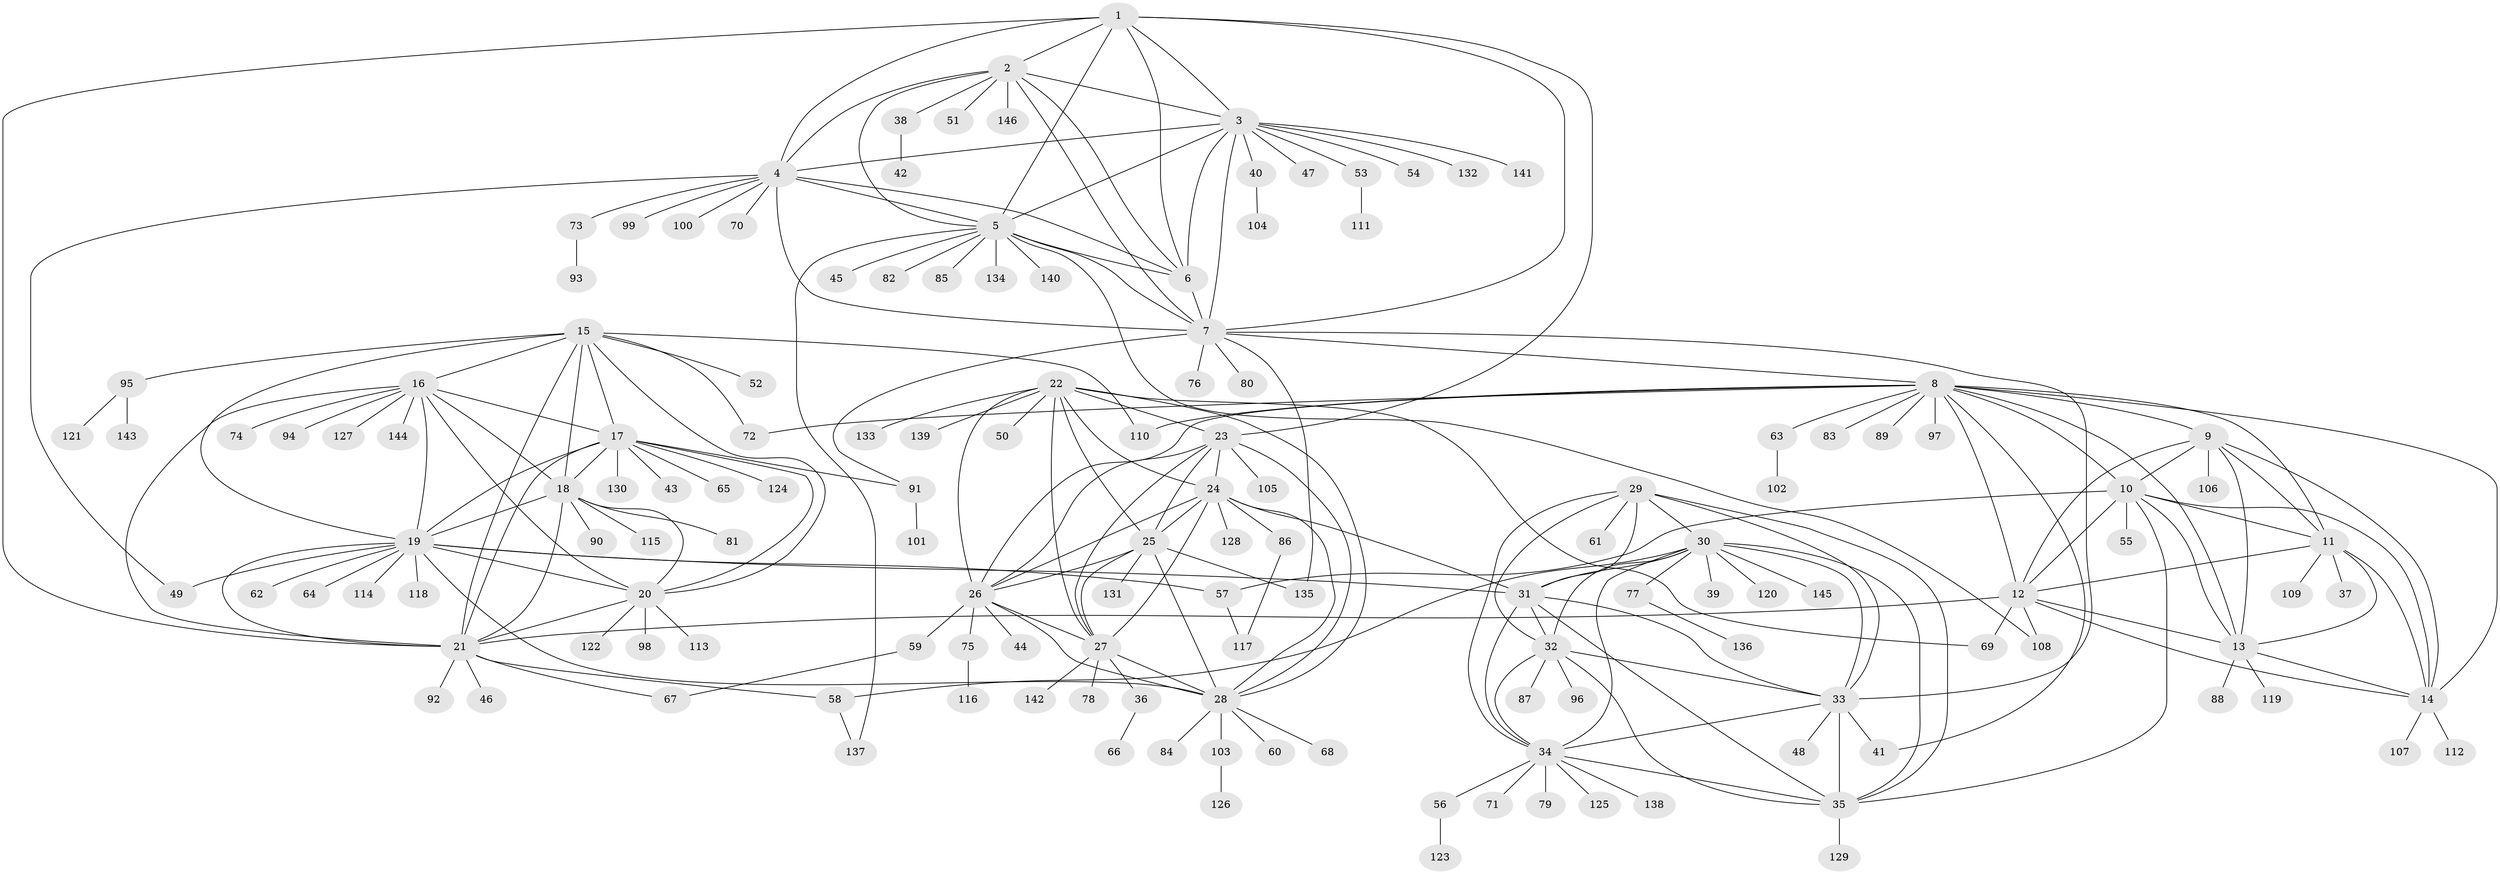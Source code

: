 // coarse degree distribution, {6: 0.06896551724137931, 10: 0.034482758620689655, 11: 0.011494252873563218, 14: 0.022988505747126436, 5: 0.022988505747126436, 8: 0.05747126436781609, 9: 0.022988505747126436, 7: 0.034482758620689655, 4: 0.011494252873563218, 2: 0.13793103448275862, 1: 0.5517241379310345, 3: 0.022988505747126436}
// Generated by graph-tools (version 1.1) at 2025/19/03/04/25 18:19:47]
// undirected, 146 vertices, 239 edges
graph export_dot {
graph [start="1"]
  node [color=gray90,style=filled];
  1;
  2;
  3;
  4;
  5;
  6;
  7;
  8;
  9;
  10;
  11;
  12;
  13;
  14;
  15;
  16;
  17;
  18;
  19;
  20;
  21;
  22;
  23;
  24;
  25;
  26;
  27;
  28;
  29;
  30;
  31;
  32;
  33;
  34;
  35;
  36;
  37;
  38;
  39;
  40;
  41;
  42;
  43;
  44;
  45;
  46;
  47;
  48;
  49;
  50;
  51;
  52;
  53;
  54;
  55;
  56;
  57;
  58;
  59;
  60;
  61;
  62;
  63;
  64;
  65;
  66;
  67;
  68;
  69;
  70;
  71;
  72;
  73;
  74;
  75;
  76;
  77;
  78;
  79;
  80;
  81;
  82;
  83;
  84;
  85;
  86;
  87;
  88;
  89;
  90;
  91;
  92;
  93;
  94;
  95;
  96;
  97;
  98;
  99;
  100;
  101;
  102;
  103;
  104;
  105;
  106;
  107;
  108;
  109;
  110;
  111;
  112;
  113;
  114;
  115;
  116;
  117;
  118;
  119;
  120;
  121;
  122;
  123;
  124;
  125;
  126;
  127;
  128;
  129;
  130;
  131;
  132;
  133;
  134;
  135;
  136;
  137;
  138;
  139;
  140;
  141;
  142;
  143;
  144;
  145;
  146;
  1 -- 2;
  1 -- 3;
  1 -- 4;
  1 -- 5;
  1 -- 6;
  1 -- 7;
  1 -- 21;
  1 -- 23;
  2 -- 3;
  2 -- 4;
  2 -- 5;
  2 -- 6;
  2 -- 7;
  2 -- 38;
  2 -- 51;
  2 -- 146;
  3 -- 4;
  3 -- 5;
  3 -- 6;
  3 -- 7;
  3 -- 40;
  3 -- 47;
  3 -- 53;
  3 -- 54;
  3 -- 132;
  3 -- 141;
  4 -- 5;
  4 -- 6;
  4 -- 7;
  4 -- 49;
  4 -- 70;
  4 -- 73;
  4 -- 99;
  4 -- 100;
  5 -- 6;
  5 -- 7;
  5 -- 45;
  5 -- 82;
  5 -- 85;
  5 -- 108;
  5 -- 134;
  5 -- 137;
  5 -- 140;
  6 -- 7;
  7 -- 8;
  7 -- 33;
  7 -- 76;
  7 -- 80;
  7 -- 91;
  7 -- 135;
  8 -- 9;
  8 -- 10;
  8 -- 11;
  8 -- 12;
  8 -- 13;
  8 -- 14;
  8 -- 26;
  8 -- 41;
  8 -- 63;
  8 -- 72;
  8 -- 83;
  8 -- 89;
  8 -- 97;
  8 -- 110;
  9 -- 10;
  9 -- 11;
  9 -- 12;
  9 -- 13;
  9 -- 14;
  9 -- 106;
  10 -- 11;
  10 -- 12;
  10 -- 13;
  10 -- 14;
  10 -- 35;
  10 -- 55;
  10 -- 57;
  11 -- 12;
  11 -- 13;
  11 -- 14;
  11 -- 37;
  11 -- 109;
  12 -- 13;
  12 -- 14;
  12 -- 21;
  12 -- 69;
  12 -- 108;
  13 -- 14;
  13 -- 88;
  13 -- 119;
  14 -- 107;
  14 -- 112;
  15 -- 16;
  15 -- 17;
  15 -- 18;
  15 -- 19;
  15 -- 20;
  15 -- 21;
  15 -- 52;
  15 -- 72;
  15 -- 95;
  15 -- 110;
  16 -- 17;
  16 -- 18;
  16 -- 19;
  16 -- 20;
  16 -- 21;
  16 -- 74;
  16 -- 94;
  16 -- 127;
  16 -- 144;
  17 -- 18;
  17 -- 19;
  17 -- 20;
  17 -- 21;
  17 -- 43;
  17 -- 65;
  17 -- 91;
  17 -- 124;
  17 -- 130;
  18 -- 19;
  18 -- 20;
  18 -- 21;
  18 -- 81;
  18 -- 90;
  18 -- 115;
  19 -- 20;
  19 -- 21;
  19 -- 28;
  19 -- 31;
  19 -- 49;
  19 -- 57;
  19 -- 62;
  19 -- 64;
  19 -- 114;
  19 -- 118;
  20 -- 21;
  20 -- 98;
  20 -- 113;
  20 -- 122;
  21 -- 46;
  21 -- 58;
  21 -- 67;
  21 -- 92;
  22 -- 23;
  22 -- 24;
  22 -- 25;
  22 -- 26;
  22 -- 27;
  22 -- 28;
  22 -- 50;
  22 -- 69;
  22 -- 133;
  22 -- 139;
  23 -- 24;
  23 -- 25;
  23 -- 26;
  23 -- 27;
  23 -- 28;
  23 -- 105;
  24 -- 25;
  24 -- 26;
  24 -- 27;
  24 -- 28;
  24 -- 31;
  24 -- 86;
  24 -- 128;
  25 -- 26;
  25 -- 27;
  25 -- 28;
  25 -- 131;
  25 -- 135;
  26 -- 27;
  26 -- 28;
  26 -- 44;
  26 -- 59;
  26 -- 75;
  27 -- 28;
  27 -- 36;
  27 -- 78;
  27 -- 142;
  28 -- 60;
  28 -- 68;
  28 -- 84;
  28 -- 103;
  29 -- 30;
  29 -- 31;
  29 -- 32;
  29 -- 33;
  29 -- 34;
  29 -- 35;
  29 -- 61;
  30 -- 31;
  30 -- 32;
  30 -- 33;
  30 -- 34;
  30 -- 35;
  30 -- 39;
  30 -- 58;
  30 -- 77;
  30 -- 120;
  30 -- 145;
  31 -- 32;
  31 -- 33;
  31 -- 34;
  31 -- 35;
  32 -- 33;
  32 -- 34;
  32 -- 35;
  32 -- 87;
  32 -- 96;
  33 -- 34;
  33 -- 35;
  33 -- 41;
  33 -- 48;
  34 -- 35;
  34 -- 56;
  34 -- 71;
  34 -- 79;
  34 -- 125;
  34 -- 138;
  35 -- 129;
  36 -- 66;
  38 -- 42;
  40 -- 104;
  53 -- 111;
  56 -- 123;
  57 -- 117;
  58 -- 137;
  59 -- 67;
  63 -- 102;
  73 -- 93;
  75 -- 116;
  77 -- 136;
  86 -- 117;
  91 -- 101;
  95 -- 121;
  95 -- 143;
  103 -- 126;
}
